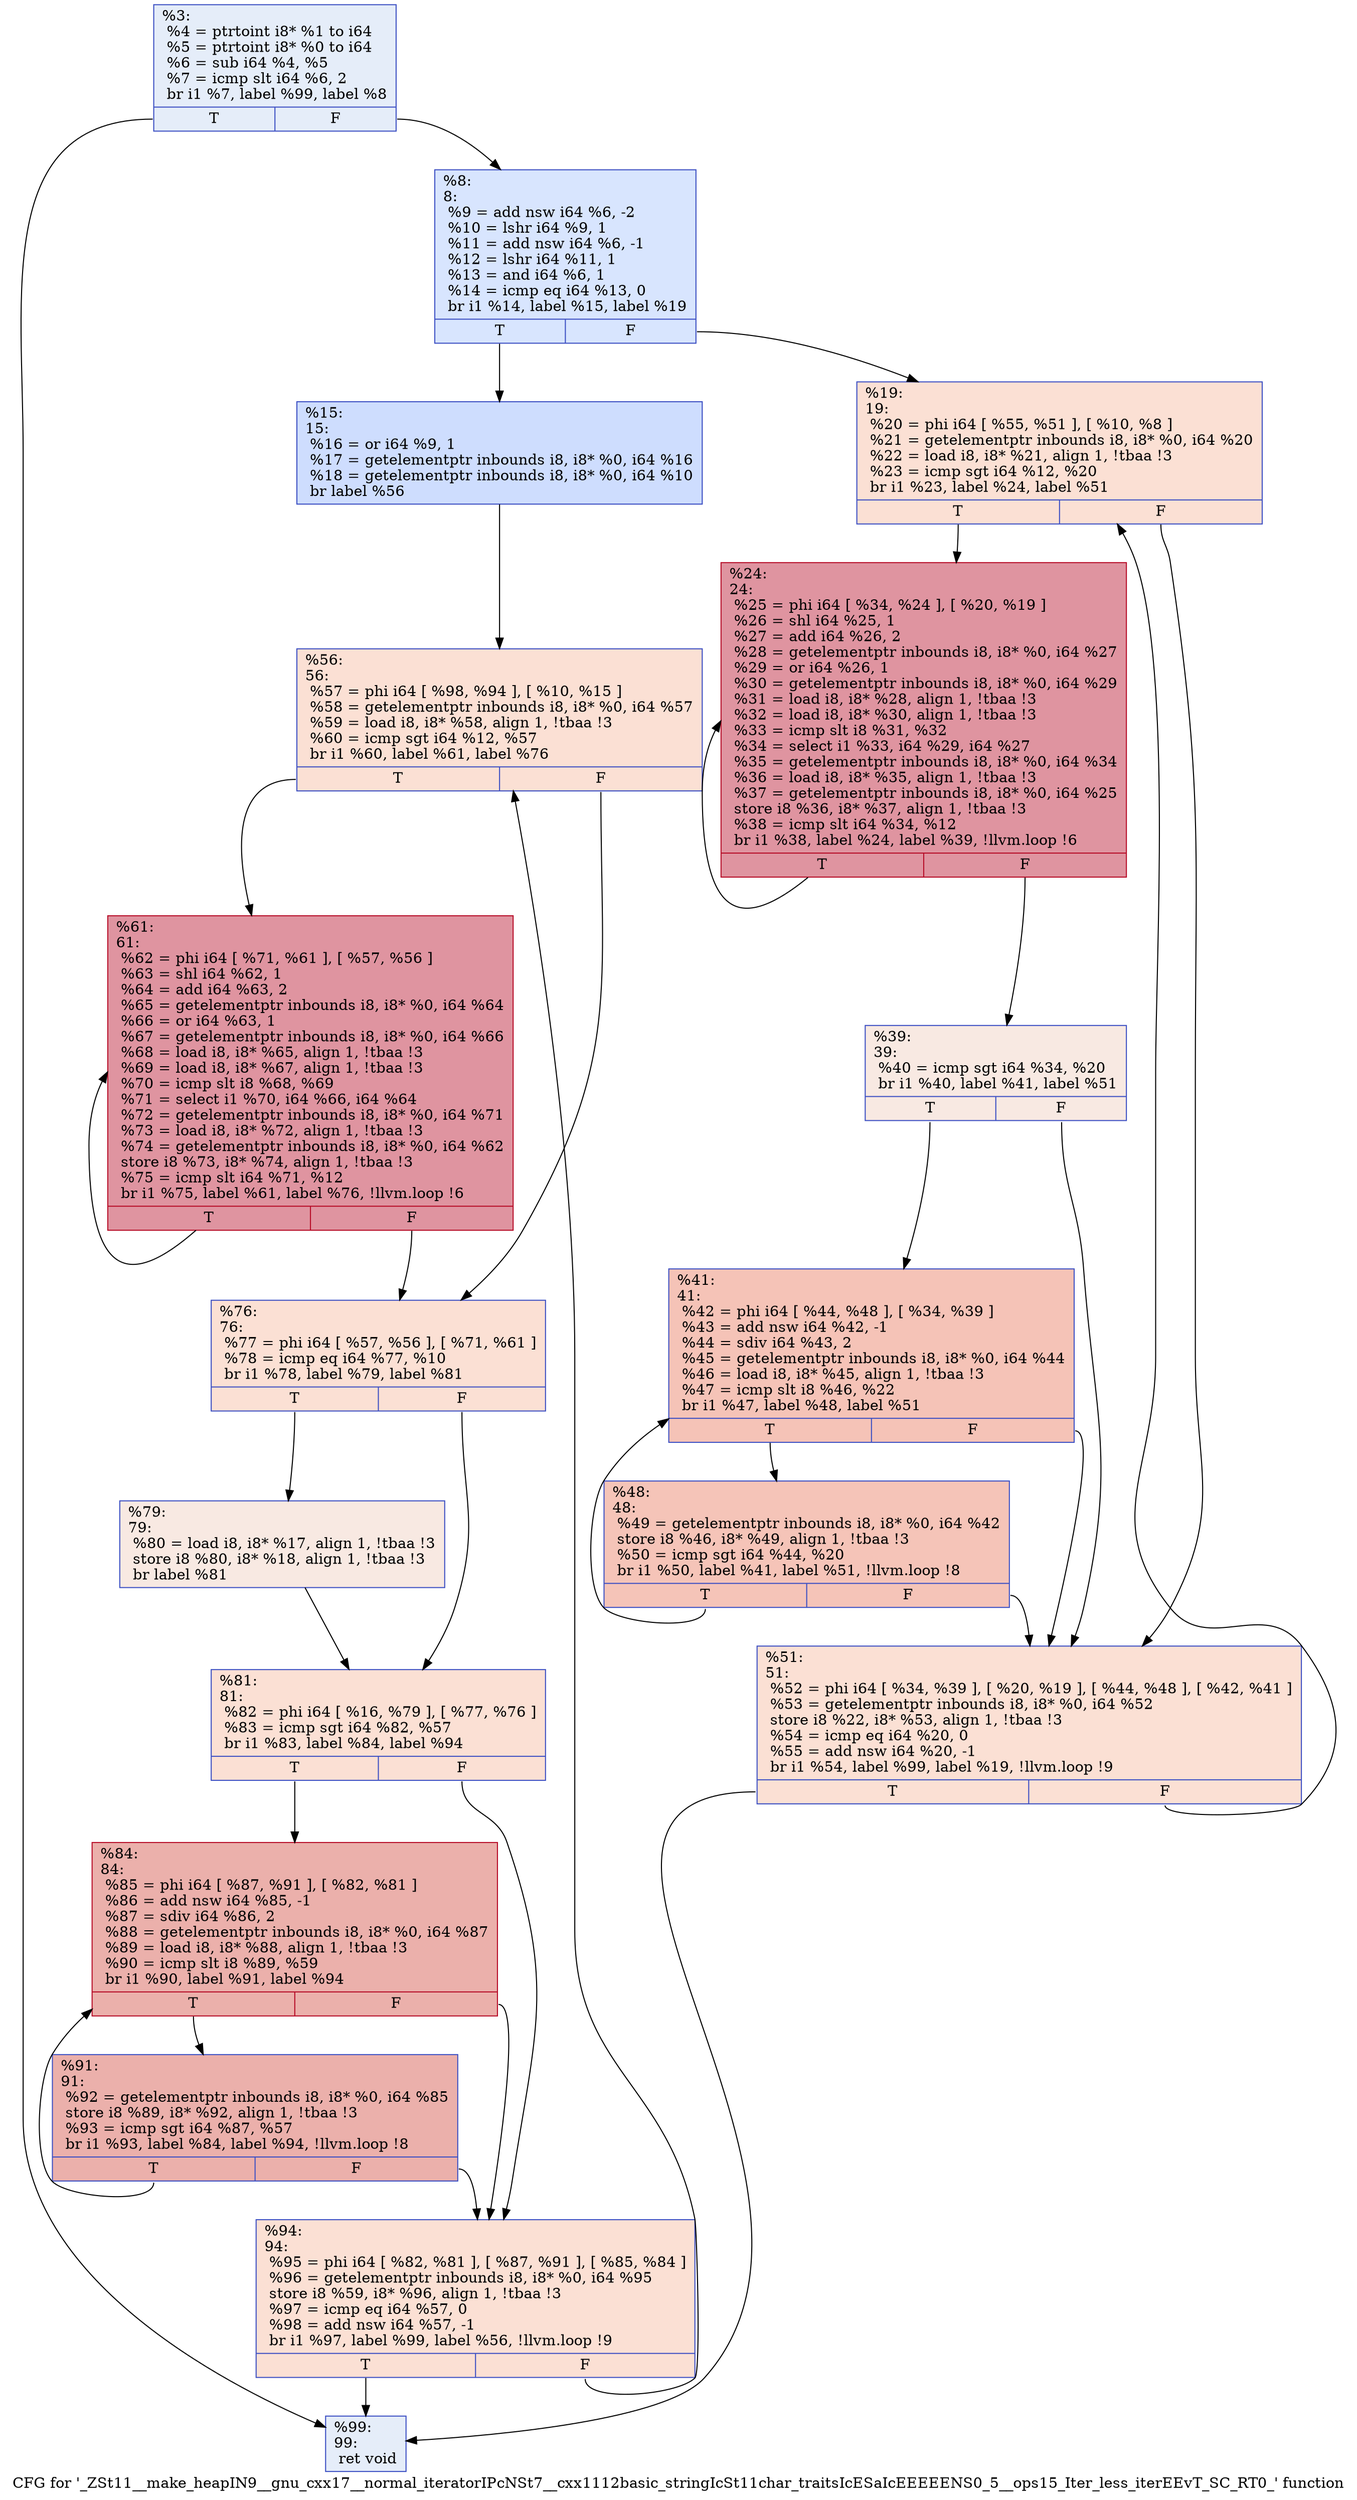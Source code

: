 digraph "CFG for '_ZSt11__make_heapIN9__gnu_cxx17__normal_iteratorIPcNSt7__cxx1112basic_stringIcSt11char_traitsIcESaIcEEEEENS0_5__ops15_Iter_less_iterEEvT_SC_RT0_' function" {
	label="CFG for '_ZSt11__make_heapIN9__gnu_cxx17__normal_iteratorIPcNSt7__cxx1112basic_stringIcSt11char_traitsIcESaIcEEEEENS0_5__ops15_Iter_less_iterEEvT_SC_RT0_' function";

	Node0x558773f876e0 [shape=record,color="#3d50c3ff", style=filled, fillcolor="#c5d6f270",label="{%3:\l  %4 = ptrtoint i8* %1 to i64\l  %5 = ptrtoint i8* %0 to i64\l  %6 = sub i64 %4, %5\l  %7 = icmp slt i64 %6, 2\l  br i1 %7, label %99, label %8\l|{<s0>T|<s1>F}}"];
	Node0x558773f876e0:s0 -> Node0x558773f878f0;
	Node0x558773f876e0:s1 -> Node0x558773f87940;
	Node0x558773f87940 [shape=record,color="#3d50c3ff", style=filled, fillcolor="#a7c5fe70",label="{%8:\l8:                                                \l  %9 = add nsw i64 %6, -2\l  %10 = lshr i64 %9, 1\l  %11 = add nsw i64 %6, -1\l  %12 = lshr i64 %11, 1\l  %13 = and i64 %6, 1\l  %14 = icmp eq i64 %13, 0\l  br i1 %14, label %15, label %19\l|{<s0>T|<s1>F}}"];
	Node0x558773f87940:s0 -> Node0x558773f877a0;
	Node0x558773f87940:s1 -> Node0x558773f87e30;
	Node0x558773f877a0 [shape=record,color="#3d50c3ff", style=filled, fillcolor="#8fb1fe70",label="{%15:\l15:                                               \l  %16 = or i64 %9, 1\l  %17 = getelementptr inbounds i8, i8* %0, i64 %16\l  %18 = getelementptr inbounds i8, i8* %0, i64 %10\l  br label %56\l}"];
	Node0x558773f877a0 -> Node0x558773f87fc0;
	Node0x558773f87e30 [shape=record,color="#3d50c3ff", style=filled, fillcolor="#f7b99e70",label="{%19:\l19:                                               \l  %20 = phi i64 [ %55, %51 ], [ %10, %8 ]\l  %21 = getelementptr inbounds i8, i8* %0, i64 %20\l  %22 = load i8, i8* %21, align 1, !tbaa !3\l  %23 = icmp sgt i64 %12, %20\l  br i1 %23, label %24, label %51\l|{<s0>T|<s1>F}}"];
	Node0x558773f87e30:s0 -> Node0x558773f88190;
	Node0x558773f87e30:s1 -> Node0x558773f88080;
	Node0x558773f88190 [shape=record,color="#b70d28ff", style=filled, fillcolor="#b70d2870",label="{%24:\l24:                                               \l  %25 = phi i64 [ %34, %24 ], [ %20, %19 ]\l  %26 = shl i64 %25, 1\l  %27 = add i64 %26, 2\l  %28 = getelementptr inbounds i8, i8* %0, i64 %27\l  %29 = or i64 %26, 1\l  %30 = getelementptr inbounds i8, i8* %0, i64 %29\l  %31 = load i8, i8* %28, align 1, !tbaa !3\l  %32 = load i8, i8* %30, align 1, !tbaa !3\l  %33 = icmp slt i8 %31, %32\l  %34 = select i1 %33, i64 %29, i64 %27\l  %35 = getelementptr inbounds i8, i8* %0, i64 %34\l  %36 = load i8, i8* %35, align 1, !tbaa !3\l  %37 = getelementptr inbounds i8, i8* %0, i64 %25\l  store i8 %36, i8* %37, align 1, !tbaa !3\l  %38 = icmp slt i64 %34, %12\l  br i1 %38, label %24, label %39, !llvm.loop !6\l|{<s0>T|<s1>F}}"];
	Node0x558773f88190:s0 -> Node0x558773f88190;
	Node0x558773f88190:s1 -> Node0x558773f79940;
	Node0x558773f79940 [shape=record,color="#3d50c3ff", style=filled, fillcolor="#efcebd70",label="{%39:\l39:                                               \l  %40 = icmp sgt i64 %34, %20\l  br i1 %40, label %41, label %51\l|{<s0>T|<s1>F}}"];
	Node0x558773f79940:s0 -> Node0x558773f7a0e0;
	Node0x558773f79940:s1 -> Node0x558773f88080;
	Node0x558773f7a0e0 [shape=record,color="#3d50c3ff", style=filled, fillcolor="#e8765c70",label="{%41:\l41:                                               \l  %42 = phi i64 [ %44, %48 ], [ %34, %39 ]\l  %43 = add nsw i64 %42, -1\l  %44 = sdiv i64 %43, 2\l  %45 = getelementptr inbounds i8, i8* %0, i64 %44\l  %46 = load i8, i8* %45, align 1, !tbaa !3\l  %47 = icmp slt i8 %46, %22\l  br i1 %47, label %48, label %51\l|{<s0>T|<s1>F}}"];
	Node0x558773f7a0e0:s0 -> Node0x558773f7a1e0;
	Node0x558773f7a0e0:s1 -> Node0x558773f88080;
	Node0x558773f7a1e0 [shape=record,color="#3d50c3ff", style=filled, fillcolor="#e97a5f70",label="{%48:\l48:                                               \l  %49 = getelementptr inbounds i8, i8* %0, i64 %42\l  store i8 %46, i8* %49, align 1, !tbaa !3\l  %50 = icmp sgt i64 %44, %20\l  br i1 %50, label %41, label %51, !llvm.loop !8\l|{<s0>T|<s1>F}}"];
	Node0x558773f7a1e0:s0 -> Node0x558773f7a0e0;
	Node0x558773f7a1e0:s1 -> Node0x558773f88080;
	Node0x558773f88080 [shape=record,color="#3d50c3ff", style=filled, fillcolor="#f7b99e70",label="{%51:\l51:                                               \l  %52 = phi i64 [ %34, %39 ], [ %20, %19 ], [ %44, %48 ], [ %42, %41 ]\l  %53 = getelementptr inbounds i8, i8* %0, i64 %52\l  store i8 %22, i8* %53, align 1, !tbaa !3\l  %54 = icmp eq i64 %20, 0\l  %55 = add nsw i64 %20, -1\l  br i1 %54, label %99, label %19, !llvm.loop !9\l|{<s0>T|<s1>F}}"];
	Node0x558773f88080:s0 -> Node0x558773f878f0;
	Node0x558773f88080:s1 -> Node0x558773f87e30;
	Node0x558773f87fc0 [shape=record,color="#3d50c3ff", style=filled, fillcolor="#f7b99e70",label="{%56:\l56:                                               \l  %57 = phi i64 [ %98, %94 ], [ %10, %15 ]\l  %58 = getelementptr inbounds i8, i8* %0, i64 %57\l  %59 = load i8, i8* %58, align 1, !tbaa !3\l  %60 = icmp sgt i64 %12, %57\l  br i1 %60, label %61, label %76\l|{<s0>T|<s1>F}}"];
	Node0x558773f87fc0:s0 -> Node0x558773f90340;
	Node0x558773f87fc0:s1 -> Node0x558773f90390;
	Node0x558773f90340 [shape=record,color="#b70d28ff", style=filled, fillcolor="#b70d2870",label="{%61:\l61:                                               \l  %62 = phi i64 [ %71, %61 ], [ %57, %56 ]\l  %63 = shl i64 %62, 1\l  %64 = add i64 %63, 2\l  %65 = getelementptr inbounds i8, i8* %0, i64 %64\l  %66 = or i64 %63, 1\l  %67 = getelementptr inbounds i8, i8* %0, i64 %66\l  %68 = load i8, i8* %65, align 1, !tbaa !3\l  %69 = load i8, i8* %67, align 1, !tbaa !3\l  %70 = icmp slt i8 %68, %69\l  %71 = select i1 %70, i64 %66, i64 %64\l  %72 = getelementptr inbounds i8, i8* %0, i64 %71\l  %73 = load i8, i8* %72, align 1, !tbaa !3\l  %74 = getelementptr inbounds i8, i8* %0, i64 %62\l  store i8 %73, i8* %74, align 1, !tbaa !3\l  %75 = icmp slt i64 %71, %12\l  br i1 %75, label %61, label %76, !llvm.loop !6\l|{<s0>T|<s1>F}}"];
	Node0x558773f90340:s0 -> Node0x558773f90340;
	Node0x558773f90340:s1 -> Node0x558773f90390;
	Node0x558773f90390 [shape=record,color="#3d50c3ff", style=filled, fillcolor="#f7b99e70",label="{%76:\l76:                                               \l  %77 = phi i64 [ %57, %56 ], [ %71, %61 ]\l  %78 = icmp eq i64 %77, %10\l  br i1 %78, label %79, label %81\l|{<s0>T|<s1>F}}"];
	Node0x558773f90390:s0 -> Node0x558773f90f10;
	Node0x558773f90390:s1 -> Node0x558773f90f60;
	Node0x558773f90f10 [shape=record,color="#3d50c3ff", style=filled, fillcolor="#efcebd70",label="{%79:\l79:                                               \l  %80 = load i8, i8* %17, align 1, !tbaa !3\l  store i8 %80, i8* %18, align 1, !tbaa !3\l  br label %81\l}"];
	Node0x558773f90f10 -> Node0x558773f90f60;
	Node0x558773f90f60 [shape=record,color="#3d50c3ff", style=filled, fillcolor="#f7b99e70",label="{%81:\l81:                                               \l  %82 = phi i64 [ %16, %79 ], [ %77, %76 ]\l  %83 = icmp sgt i64 %82, %57\l  br i1 %83, label %84, label %94\l|{<s0>T|<s1>F}}"];
	Node0x558773f90f60:s0 -> Node0x558773f91310;
	Node0x558773f90f60:s1 -> Node0x558773f900a0;
	Node0x558773f91310 [shape=record,color="#b70d28ff", style=filled, fillcolor="#d24b4070",label="{%84:\l84:                                               \l  %85 = phi i64 [ %87, %91 ], [ %82, %81 ]\l  %86 = add nsw i64 %85, -1\l  %87 = sdiv i64 %86, 2\l  %88 = getelementptr inbounds i8, i8* %0, i64 %87\l  %89 = load i8, i8* %88, align 1, !tbaa !3\l  %90 = icmp slt i8 %89, %59\l  br i1 %90, label %91, label %94\l|{<s0>T|<s1>F}}"];
	Node0x558773f91310:s0 -> Node0x558773f91410;
	Node0x558773f91310:s1 -> Node0x558773f900a0;
	Node0x558773f91410 [shape=record,color="#3d50c3ff", style=filled, fillcolor="#d24b4070",label="{%91:\l91:                                               \l  %92 = getelementptr inbounds i8, i8* %0, i64 %85\l  store i8 %89, i8* %92, align 1, !tbaa !3\l  %93 = icmp sgt i64 %87, %57\l  br i1 %93, label %84, label %94, !llvm.loop !8\l|{<s0>T|<s1>F}}"];
	Node0x558773f91410:s0 -> Node0x558773f91310;
	Node0x558773f91410:s1 -> Node0x558773f900a0;
	Node0x558773f900a0 [shape=record,color="#3d50c3ff", style=filled, fillcolor="#f7b99e70",label="{%94:\l94:                                               \l  %95 = phi i64 [ %82, %81 ], [ %87, %91 ], [ %85, %84 ]\l  %96 = getelementptr inbounds i8, i8* %0, i64 %95\l  store i8 %59, i8* %96, align 1, !tbaa !3\l  %97 = icmp eq i64 %57, 0\l  %98 = add nsw i64 %57, -1\l  br i1 %97, label %99, label %56, !llvm.loop !9\l|{<s0>T|<s1>F}}"];
	Node0x558773f900a0:s0 -> Node0x558773f878f0;
	Node0x558773f900a0:s1 -> Node0x558773f87fc0;
	Node0x558773f878f0 [shape=record,color="#3d50c3ff", style=filled, fillcolor="#c5d6f270",label="{%99:\l99:                                               \l  ret void\l}"];
}
